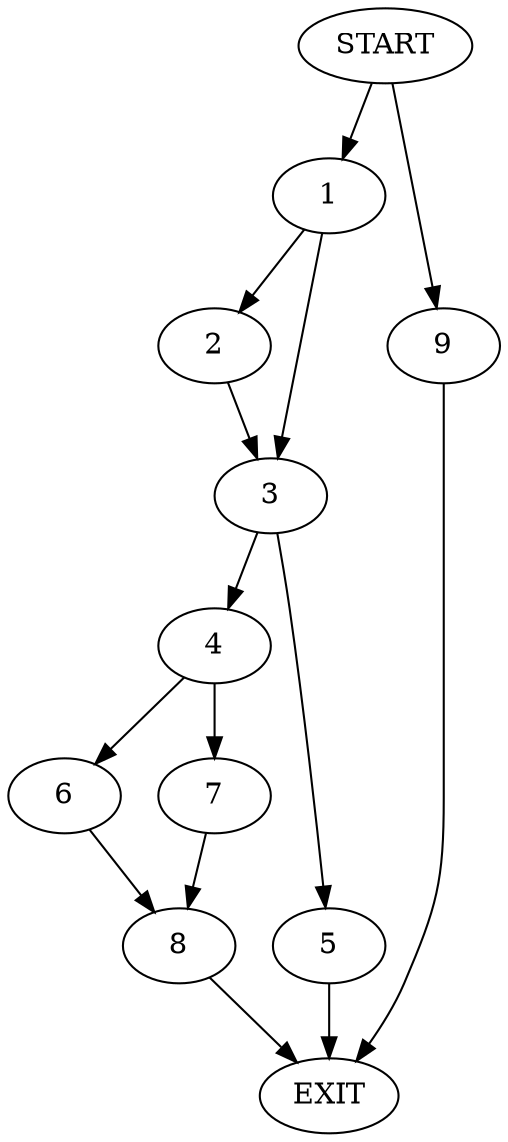 digraph {
0 [label="START"]
10 [label="EXIT"]
0 -> 1
1 -> 2
1 -> 3
2 -> 3
3 -> 4
3 -> 5
5 -> 10
4 -> 6
4 -> 7
6 -> 8
7 -> 8
8 -> 10
0 -> 9
9 -> 10
}
